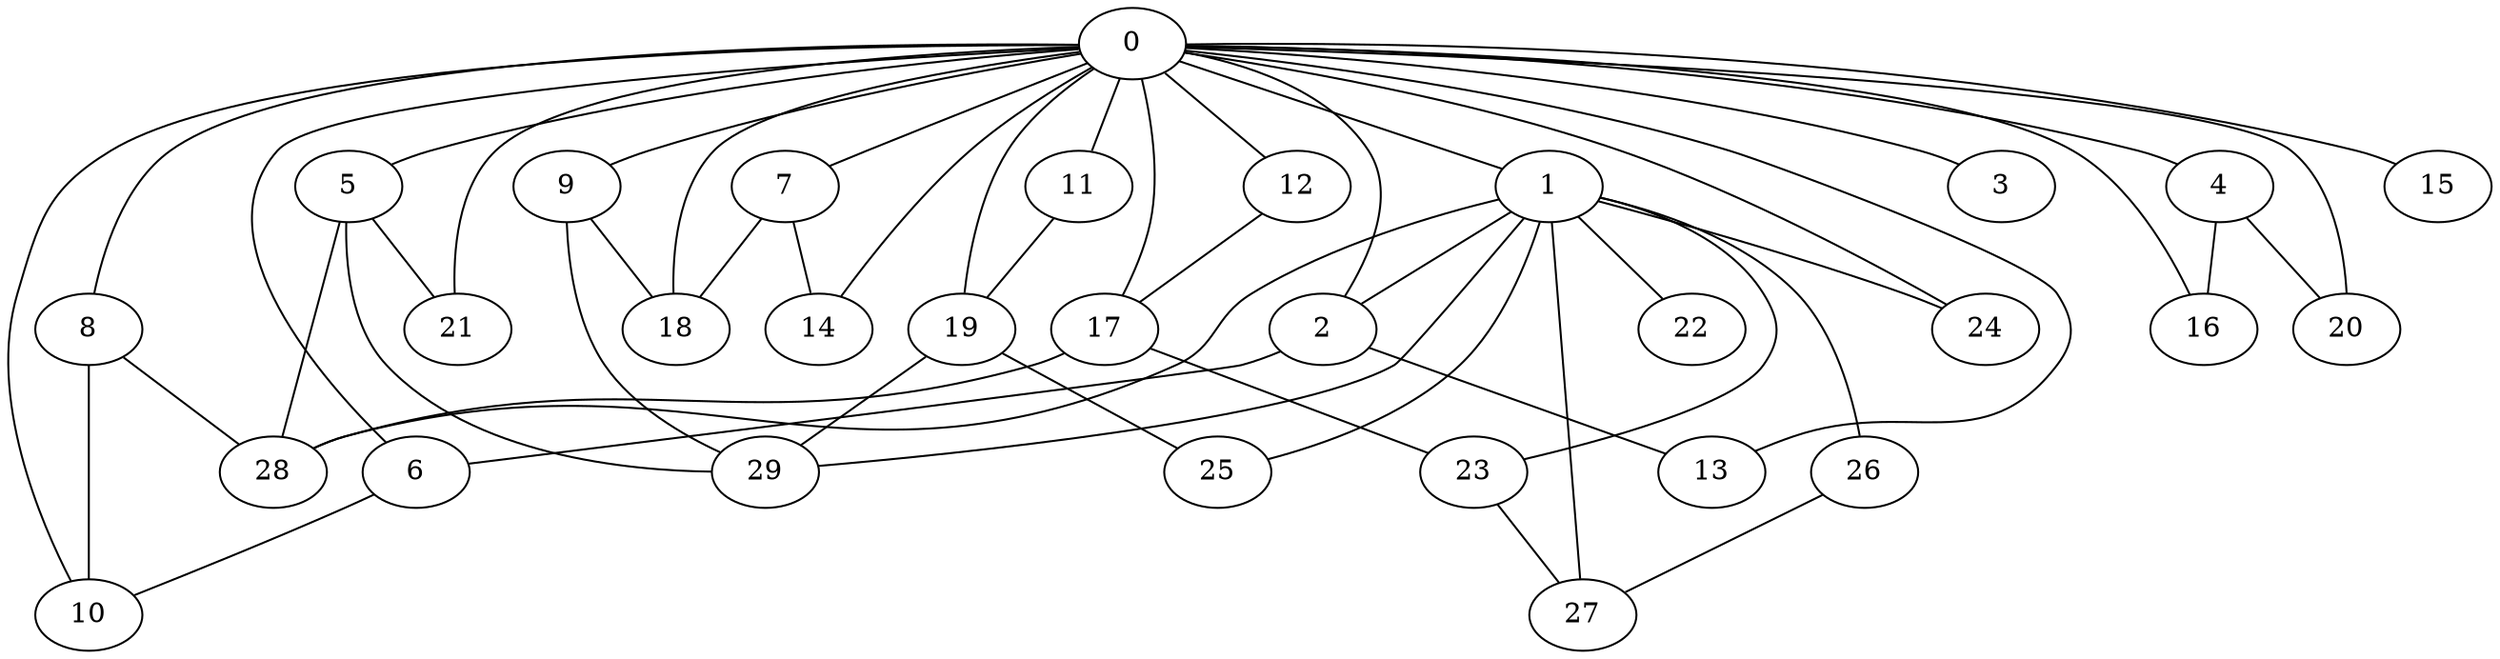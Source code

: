 
graph graphname {
    0 -- 1
0 -- 2
0 -- 3
0 -- 4
0 -- 5
0 -- 6
0 -- 7
0 -- 8
0 -- 9
0 -- 10
0 -- 11
0 -- 12
0 -- 13
0 -- 14
0 -- 15
0 -- 16
0 -- 17
0 -- 18
0 -- 19
0 -- 20
0 -- 21
0 -- 24
1 -- 22
1 -- 23
1 -- 24
1 -- 25
1 -- 26
1 -- 27
1 -- 28
1 -- 29
1 -- 2
2 -- 13
2 -- 6
4 -- 16
4 -- 20
5 -- 29
5 -- 21
5 -- 28
6 -- 10
7 -- 14
7 -- 18
8 -- 28
8 -- 10
9 -- 29
9 -- 18
11 -- 19
12 -- 17
17 -- 28
17 -- 23
19 -- 29
19 -- 25
23 -- 27
26 -- 27

}
